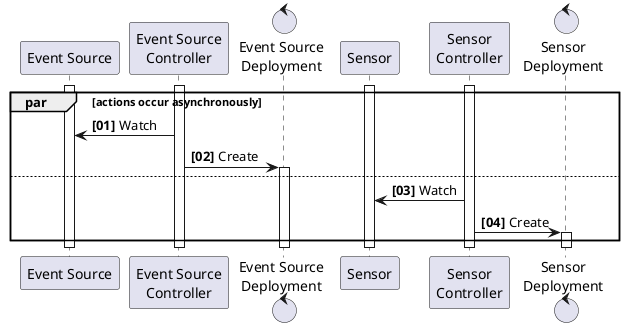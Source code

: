 @startuml

autonumber "<b>[00]"

participant "Event Source" as es
participant "Event Source\nController" as esc
control "Event Source\nDeployment" as esd

participant "Sensor" as sensor
participant "Sensor\nController" as sensorc
control "Sensor\nDeployment" as sensord

activate es
activate esc
activate sensor
activate sensorc

par actions occur asynchronously
  esc -> es : Watch
  esc -> esd ++ : Create
else
  sensorc -> sensor : Watch
  sensorc -> sensord ++ : Create
end

deactivate es
deactivate esc
deactivate esd
deactivate sensor
deactivate sensorc
deactivate sensord

@enduml
